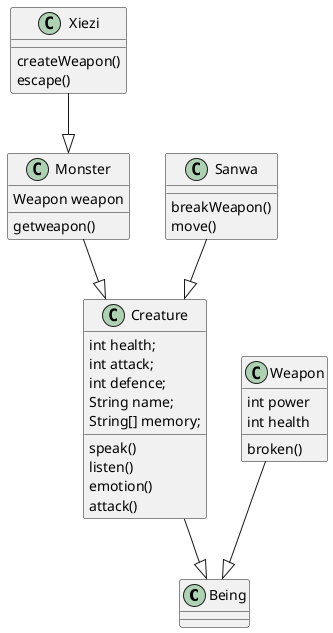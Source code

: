 @startuml

class Being

class Creature{

	int health;
	int attack;
	int defence;
	String name;
	String[] memory;
	
	speak()
	listen()
	emotion()
	attack()
}

class Weapon{
	
	int power
	int health
	
	broken()
}

class Monster{
	
	Weapon weapon
	
	getweapon()
}

class Xiezi{
	
	createWeapon()
	escape()
}

class Sanwa{
	
	breakWeapon()
	move()
}

Creature --|> Being
Weapon --|> Being
Sanwa --|> Creature
Monster --|> Creature
Xiezi --|> Monster

@enduml